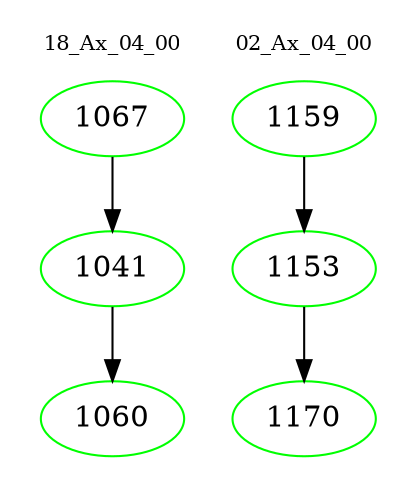 digraph{
subgraph cluster_0 {
color = white
label = "18_Ax_04_00";
fontsize=10;
T0_1067 [label="1067", color="green"]
T0_1067 -> T0_1041 [color="black"]
T0_1041 [label="1041", color="green"]
T0_1041 -> T0_1060 [color="black"]
T0_1060 [label="1060", color="green"]
}
subgraph cluster_1 {
color = white
label = "02_Ax_04_00";
fontsize=10;
T1_1159 [label="1159", color="green"]
T1_1159 -> T1_1153 [color="black"]
T1_1153 [label="1153", color="green"]
T1_1153 -> T1_1170 [color="black"]
T1_1170 [label="1170", color="green"]
}
}
